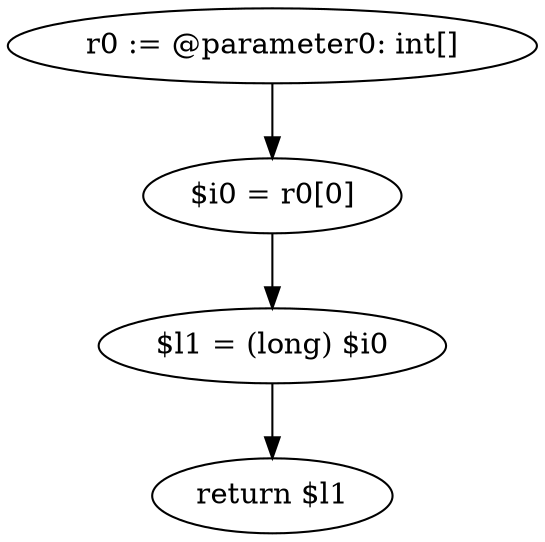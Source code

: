 digraph "unitGraph" {
    "r0 := @parameter0: int[]"
    "$i0 = r0[0]"
    "$l1 = (long) $i0"
    "return $l1"
    "r0 := @parameter0: int[]"->"$i0 = r0[0]";
    "$i0 = r0[0]"->"$l1 = (long) $i0";
    "$l1 = (long) $i0"->"return $l1";
}
